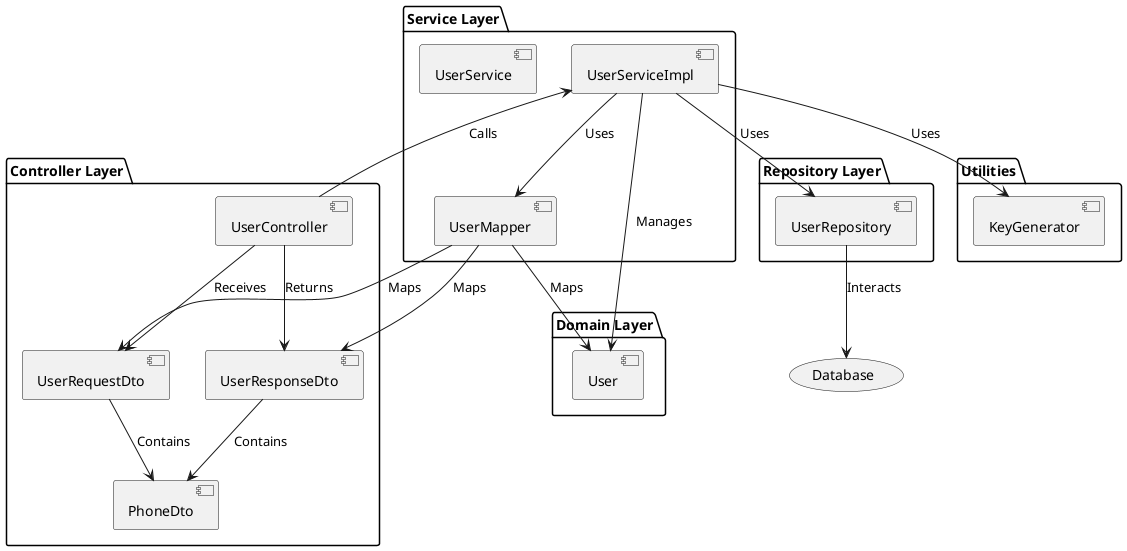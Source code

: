 @startuml
package "Controller Layer" {
    [UserController]
    [UserRequestDto]
    [UserResponseDto]
    [PhoneDto]
}

package "Service Layer" {
    [UserServiceImpl]
    [UserService]
    [UserMapper]
}

package "Domain Layer" {
    [User]
}

package "Repository Layer" {
    [UserRepository]
}

package "Utilities" {
    [KeyGenerator]
}

[UserController] --> [UserServiceImpl] : Calls
[UserServiceImpl] --> [UserRepository] : Uses
[UserServiceImpl] --> [KeyGenerator] : Uses
[UserController] --> [UserRequestDto] : Receives
[UserController] --> [UserResponseDto] : Returns
[UserRequestDto] --> [PhoneDto] : Contains
[UserResponseDto] --> [PhoneDto] : Contains
[UserServiceImpl] --> [User] : Manages
[UserRepository] --> (Database) : Interacts
[UserServiceImpl] --> [UserMapper] : Uses
[UserMapper] --> [UserRequestDto] : Maps
[UserMapper] --> [UserResponseDto] : Maps
[UserMapper] --> [User] : Maps
@enduml